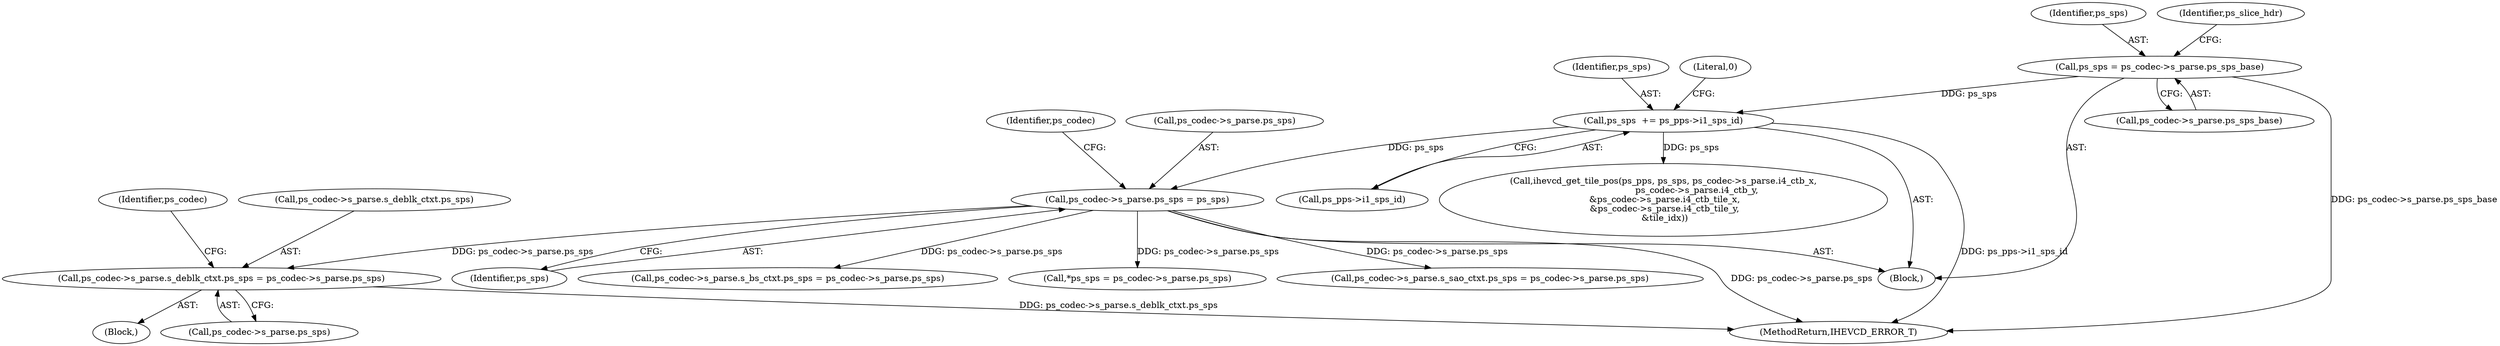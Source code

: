 digraph "0_Android_2b9fb0c2074d370a254b35e2489de2d94943578d@pointer" {
"1004727" [label="(Call,ps_codec->s_parse.s_deblk_ctxt.ps_sps = ps_codec->s_parse.ps_sps)"];
"1000345" [label="(Call,ps_codec->s_parse.ps_sps = ps_sps)"];
"1000251" [label="(Call,ps_sps  += ps_pps->i1_sps_id)"];
"1000228" [label="(Call,ps_sps = ps_codec->s_parse.ps_sps_base)"];
"1000228" [label="(Call,ps_sps = ps_codec->s_parse.ps_sps_base)"];
"1003964" [label="(Call,*ps_sps = ps_codec->s_parse.ps_sps)"];
"1004553" [label="(Block,)"];
"1000251" [label="(Call,ps_sps  += ps_pps->i1_sps_id)"];
"1000253" [label="(Call,ps_pps->i1_sps_id)"];
"1000346" [label="(Call,ps_codec->s_parse.ps_sps)"];
"1000359" [label="(Call,ihevcd_get_tile_pos(ps_pps, ps_sps, ps_codec->s_parse.i4_ctb_x,\n                        ps_codec->s_parse.i4_ctb_y,\n &ps_codec->s_parse.i4_ctb_tile_x,\n &ps_codec->s_parse.i4_ctb_tile_y,\n &tile_idx))"];
"1004788" [label="(Call,ps_codec->s_parse.s_sao_ctxt.ps_sps = ps_codec->s_parse.ps_sps)"];
"1000258" [label="(Literal,0)"];
"1000351" [label="(Identifier,ps_sps)"];
"1000355" [label="(Identifier,ps_codec)"];
"1004735" [label="(Call,ps_codec->s_parse.ps_sps)"];
"1000229" [label="(Identifier,ps_sps)"];
"1000252" [label="(Identifier,ps_sps)"];
"1000230" [label="(Call,ps_codec->s_parse.ps_sps_base)"];
"1003602" [label="(Call,ps_codec->s_parse.s_bs_ctxt.ps_sps = ps_codec->s_parse.ps_sps)"];
"1000187" [label="(Block,)"];
"1000345" [label="(Call,ps_codec->s_parse.ps_sps = ps_sps)"];
"1004744" [label="(Identifier,ps_codec)"];
"1004845" [label="(MethodReturn,IHEVCD_ERROR_T)"];
"1000236" [label="(Identifier,ps_slice_hdr)"];
"1004727" [label="(Call,ps_codec->s_parse.s_deblk_ctxt.ps_sps = ps_codec->s_parse.ps_sps)"];
"1004728" [label="(Call,ps_codec->s_parse.s_deblk_ctxt.ps_sps)"];
"1004727" -> "1004553"  [label="AST: "];
"1004727" -> "1004735"  [label="CFG: "];
"1004728" -> "1004727"  [label="AST: "];
"1004735" -> "1004727"  [label="AST: "];
"1004744" -> "1004727"  [label="CFG: "];
"1004727" -> "1004845"  [label="DDG: ps_codec->s_parse.s_deblk_ctxt.ps_sps"];
"1000345" -> "1004727"  [label="DDG: ps_codec->s_parse.ps_sps"];
"1000345" -> "1000187"  [label="AST: "];
"1000345" -> "1000351"  [label="CFG: "];
"1000346" -> "1000345"  [label="AST: "];
"1000351" -> "1000345"  [label="AST: "];
"1000355" -> "1000345"  [label="CFG: "];
"1000345" -> "1004845"  [label="DDG: ps_codec->s_parse.ps_sps"];
"1000251" -> "1000345"  [label="DDG: ps_sps"];
"1000345" -> "1003602"  [label="DDG: ps_codec->s_parse.ps_sps"];
"1000345" -> "1003964"  [label="DDG: ps_codec->s_parse.ps_sps"];
"1000345" -> "1004788"  [label="DDG: ps_codec->s_parse.ps_sps"];
"1000251" -> "1000187"  [label="AST: "];
"1000251" -> "1000253"  [label="CFG: "];
"1000252" -> "1000251"  [label="AST: "];
"1000253" -> "1000251"  [label="AST: "];
"1000258" -> "1000251"  [label="CFG: "];
"1000251" -> "1004845"  [label="DDG: ps_pps->i1_sps_id"];
"1000228" -> "1000251"  [label="DDG: ps_sps"];
"1000251" -> "1000359"  [label="DDG: ps_sps"];
"1000228" -> "1000187"  [label="AST: "];
"1000228" -> "1000230"  [label="CFG: "];
"1000229" -> "1000228"  [label="AST: "];
"1000230" -> "1000228"  [label="AST: "];
"1000236" -> "1000228"  [label="CFG: "];
"1000228" -> "1004845"  [label="DDG: ps_codec->s_parse.ps_sps_base"];
}
